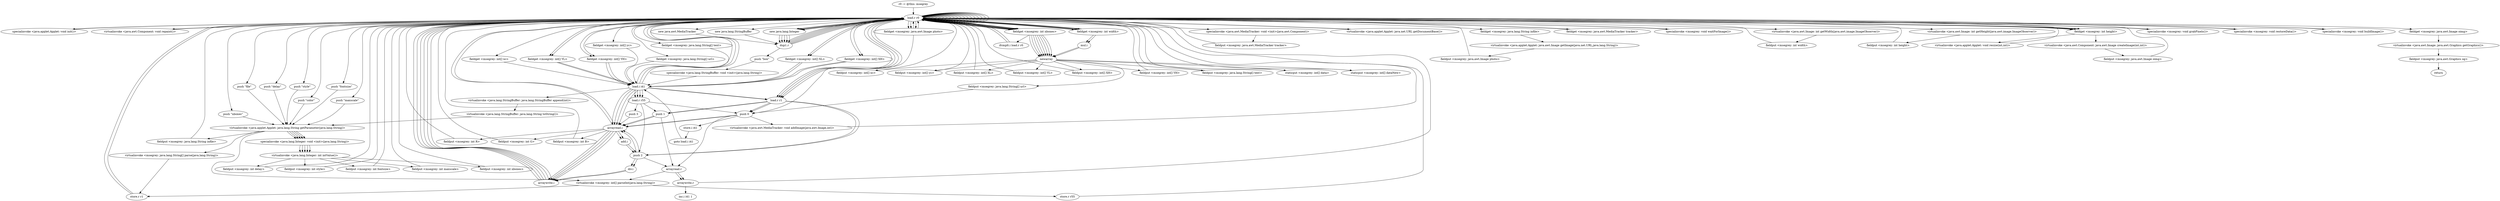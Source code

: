 digraph "" {
    "r0 := @this: msegrey"
    "load.r r0"
    "r0 := @this: msegrey"->"load.r r0";
    "specialinvoke <java.applet.Applet: void init()>"
    "load.r r0"->"specialinvoke <java.applet.Applet: void init()>";
    "specialinvoke <java.applet.Applet: void init()>"->"load.r r0";
    "virtualinvoke <java.awt.Component: void repaint()>"
    "load.r r0"->"virtualinvoke <java.awt.Component: void repaint()>";
    "virtualinvoke <java.awt.Component: void repaint()>"->"load.r r0";
    "load.r r0"->"load.r r0";
    "push \"file\""
    "load.r r0"->"push \"file\"";
    "virtualinvoke <java.applet.Applet: java.lang.String getParameter(java.lang.String)>"
    "push \"file\""->"virtualinvoke <java.applet.Applet: java.lang.String getParameter(java.lang.String)>";
    "fieldput <msegrey: java.lang.String infile>"
    "virtualinvoke <java.applet.Applet: java.lang.String getParameter(java.lang.String)>"->"fieldput <msegrey: java.lang.String infile>";
    "fieldput <msegrey: java.lang.String infile>"->"load.r r0";
    "new java.lang.Integer"
    "load.r r0"->"new java.lang.Integer";
    "dup1.r"
    "new java.lang.Integer"->"dup1.r";
    "dup1.r"->"load.r r0";
    "push \"delay\""
    "load.r r0"->"push \"delay\"";
    "push \"delay\""->"virtualinvoke <java.applet.Applet: java.lang.String getParameter(java.lang.String)>";
    "specialinvoke <java.lang.Integer: void <init>(java.lang.String)>"
    "virtualinvoke <java.applet.Applet: java.lang.String getParameter(java.lang.String)>"->"specialinvoke <java.lang.Integer: void <init>(java.lang.String)>";
    "virtualinvoke <java.lang.Integer: int intValue()>"
    "specialinvoke <java.lang.Integer: void <init>(java.lang.String)>"->"virtualinvoke <java.lang.Integer: int intValue()>";
    "fieldput <msegrey: int delay>"
    "virtualinvoke <java.lang.Integer: int intValue()>"->"fieldput <msegrey: int delay>";
    "fieldput <msegrey: int delay>"->"load.r r0";
    "load.r r0"->"new java.lang.Integer";
    "new java.lang.Integer"->"dup1.r";
    "dup1.r"->"load.r r0";
    "push \"style\""
    "load.r r0"->"push \"style\"";
    "push \"style\""->"virtualinvoke <java.applet.Applet: java.lang.String getParameter(java.lang.String)>";
    "virtualinvoke <java.applet.Applet: java.lang.String getParameter(java.lang.String)>"->"specialinvoke <java.lang.Integer: void <init>(java.lang.String)>";
    "specialinvoke <java.lang.Integer: void <init>(java.lang.String)>"->"virtualinvoke <java.lang.Integer: int intValue()>";
    "fieldput <msegrey: int style>"
    "virtualinvoke <java.lang.Integer: int intValue()>"->"fieldput <msegrey: int style>";
    "fieldput <msegrey: int style>"->"load.r r0";
    "load.r r0"->"load.r r0";
    "push \"color\""
    "load.r r0"->"push \"color\"";
    "push \"color\""->"virtualinvoke <java.applet.Applet: java.lang.String getParameter(java.lang.String)>";
    "virtualinvoke <msegrey: int[] parseInt(java.lang.String)>"
    "virtualinvoke <java.applet.Applet: java.lang.String getParameter(java.lang.String)>"->"virtualinvoke <msegrey: int[] parseInt(java.lang.String)>";
    "store.r r1"
    "virtualinvoke <msegrey: int[] parseInt(java.lang.String)>"->"store.r r1";
    "store.r r1"->"load.r r0";
    "load.r r1"
    "load.r r0"->"load.r r1";
    "push 0"
    "load.r r1"->"push 0";
    "arrayread.i"
    "push 0"->"arrayread.i";
    "fieldput <msegrey: int R>"
    "arrayread.i"->"fieldput <msegrey: int R>";
    "fieldput <msegrey: int R>"->"load.r r0";
    "load.r r0"->"load.r r1";
    "push 1"
    "load.r r1"->"push 1";
    "push 1"->"arrayread.i";
    "fieldput <msegrey: int G>"
    "arrayread.i"->"fieldput <msegrey: int G>";
    "fieldput <msegrey: int G>"->"load.r r0";
    "load.r r0"->"load.r r1";
    "push 2"
    "load.r r1"->"push 2";
    "push 2"->"arrayread.i";
    "fieldput <msegrey: int B>"
    "arrayread.i"->"fieldput <msegrey: int B>";
    "fieldput <msegrey: int B>"->"load.r r0";
    "load.r r0"->"new java.lang.Integer";
    "new java.lang.Integer"->"dup1.r";
    "dup1.r"->"load.r r0";
    "push \"fontsize\""
    "load.r r0"->"push \"fontsize\"";
    "push \"fontsize\""->"virtualinvoke <java.applet.Applet: java.lang.String getParameter(java.lang.String)>";
    "virtualinvoke <java.applet.Applet: java.lang.String getParameter(java.lang.String)>"->"specialinvoke <java.lang.Integer: void <init>(java.lang.String)>";
    "specialinvoke <java.lang.Integer: void <init>(java.lang.String)>"->"virtualinvoke <java.lang.Integer: int intValue()>";
    "fieldput <msegrey: int fontsize>"
    "virtualinvoke <java.lang.Integer: int intValue()>"->"fieldput <msegrey: int fontsize>";
    "fieldput <msegrey: int fontsize>"->"load.r r0";
    "load.r r0"->"new java.lang.Integer";
    "new java.lang.Integer"->"dup1.r";
    "dup1.r"->"load.r r0";
    "push \"maxscale\""
    "load.r r0"->"push \"maxscale\"";
    "push \"maxscale\""->"virtualinvoke <java.applet.Applet: java.lang.String getParameter(java.lang.String)>";
    "virtualinvoke <java.applet.Applet: java.lang.String getParameter(java.lang.String)>"->"specialinvoke <java.lang.Integer: void <init>(java.lang.String)>";
    "specialinvoke <java.lang.Integer: void <init>(java.lang.String)>"->"virtualinvoke <java.lang.Integer: int intValue()>";
    "fieldput <msegrey: int maxscale>"
    "virtualinvoke <java.lang.Integer: int intValue()>"->"fieldput <msegrey: int maxscale>";
    "fieldput <msegrey: int maxscale>"->"load.r r0";
    "load.r r0"->"new java.lang.Integer";
    "new java.lang.Integer"->"dup1.r";
    "dup1.r"->"load.r r0";
    "push \"nboxes\""
    "load.r r0"->"push \"nboxes\"";
    "push \"nboxes\""->"virtualinvoke <java.applet.Applet: java.lang.String getParameter(java.lang.String)>";
    "virtualinvoke <java.applet.Applet: java.lang.String getParameter(java.lang.String)>"->"specialinvoke <java.lang.Integer: void <init>(java.lang.String)>";
    "specialinvoke <java.lang.Integer: void <init>(java.lang.String)>"->"virtualinvoke <java.lang.Integer: int intValue()>";
    "fieldput <msegrey: int nboxes>"
    "virtualinvoke <java.lang.Integer: int intValue()>"->"fieldput <msegrey: int nboxes>";
    "fieldput <msegrey: int nboxes>"->"load.r r0";
    "load.r r0"->"load.r r0";
    "fieldget <msegrey: int nboxes>"
    "load.r r0"->"fieldget <msegrey: int nboxes>";
    "newarray"
    "fieldget <msegrey: int nboxes>"->"newarray";
    "fieldput <msegrey: int[] xc>"
    "newarray"->"fieldput <msegrey: int[] xc>";
    "fieldput <msegrey: int[] xc>"->"load.r r0";
    "load.r r0"->"load.r r0";
    "load.r r0"->"fieldget <msegrey: int nboxes>";
    "fieldget <msegrey: int nboxes>"->"newarray";
    "fieldput <msegrey: int[] yc>"
    "newarray"->"fieldput <msegrey: int[] yc>";
    "fieldput <msegrey: int[] yc>"->"load.r r0";
    "load.r r0"->"load.r r0";
    "load.r r0"->"fieldget <msegrey: int nboxes>";
    "fieldget <msegrey: int nboxes>"->"newarray";
    "fieldput <msegrey: int[] XL>"
    "newarray"->"fieldput <msegrey: int[] XL>";
    "fieldput <msegrey: int[] XL>"->"load.r r0";
    "load.r r0"->"load.r r0";
    "load.r r0"->"fieldget <msegrey: int nboxes>";
    "fieldget <msegrey: int nboxes>"->"newarray";
    "fieldput <msegrey: int[] YL>"
    "newarray"->"fieldput <msegrey: int[] YL>";
    "fieldput <msegrey: int[] YL>"->"load.r r0";
    "load.r r0"->"load.r r0";
    "load.r r0"->"fieldget <msegrey: int nboxes>";
    "fieldget <msegrey: int nboxes>"->"newarray";
    "fieldput <msegrey: int[] XH>"
    "newarray"->"fieldput <msegrey: int[] XH>";
    "fieldput <msegrey: int[] XH>"->"load.r r0";
    "load.r r0"->"load.r r0";
    "load.r r0"->"fieldget <msegrey: int nboxes>";
    "fieldget <msegrey: int nboxes>"->"newarray";
    "fieldput <msegrey: int[] YH>"
    "newarray"->"fieldput <msegrey: int[] YH>";
    "fieldput <msegrey: int[] YH>"->"load.r r0";
    "load.r r0"->"load.r r0";
    "load.r r0"->"fieldget <msegrey: int nboxes>";
    "fieldget <msegrey: int nboxes>"->"newarray";
    "fieldput <msegrey: java.lang.String[] text>"
    "newarray"->"fieldput <msegrey: java.lang.String[] text>";
    "fieldput <msegrey: java.lang.String[] text>"->"load.r r0";
    "load.r r0"->"load.r r0";
    "load.r r0"->"fieldget <msegrey: int nboxes>";
    "fieldget <msegrey: int nboxes>"->"newarray";
    "fieldput <msegrey: java.lang.String[] url>"
    "newarray"->"fieldput <msegrey: java.lang.String[] url>";
    "fieldput <msegrey: java.lang.String[] url>"->"push 0";
    "store.i i41"
    "push 0"->"store.i i41";
    "goto load.i i41"
    "store.i i41"->"goto load.i i41";
    "load.i i41"
    "goto load.i i41"->"load.i i41";
    "load.i i41"->"load.r r0";
    "load.r r0"->"fieldget <msegrey: int nboxes>";
    "ifcmplt.i load.r r0"
    "fieldget <msegrey: int nboxes>"->"ifcmplt.i load.r r0";
    "ifcmplt.i load.r r0"->"load.r r0";
    "new java.awt.MediaTracker"
    "load.r r0"->"new java.awt.MediaTracker";
    "new java.awt.MediaTracker"->"dup1.r";
    "dup1.r"->"load.r r0";
    "specialinvoke <java.awt.MediaTracker: void <init>(java.awt.Component)>"
    "load.r r0"->"specialinvoke <java.awt.MediaTracker: void <init>(java.awt.Component)>";
    "fieldput <msegrey: java.awt.MediaTracker tracker>"
    "specialinvoke <java.awt.MediaTracker: void <init>(java.awt.Component)>"->"fieldput <msegrey: java.awt.MediaTracker tracker>";
    "fieldput <msegrey: java.awt.MediaTracker tracker>"->"load.r r0";
    "load.r r0"->"load.r r0";
    "load.r r0"->"load.r r0";
    "virtualinvoke <java.applet.Applet: java.net.URL getDocumentBase()>"
    "load.r r0"->"virtualinvoke <java.applet.Applet: java.net.URL getDocumentBase()>";
    "virtualinvoke <java.applet.Applet: java.net.URL getDocumentBase()>"->"load.r r0";
    "fieldget <msegrey: java.lang.String infile>"
    "load.r r0"->"fieldget <msegrey: java.lang.String infile>";
    "virtualinvoke <java.applet.Applet: java.awt.Image getImage(java.net.URL,java.lang.String)>"
    "fieldget <msegrey: java.lang.String infile>"->"virtualinvoke <java.applet.Applet: java.awt.Image getImage(java.net.URL,java.lang.String)>";
    "fieldput <msegrey: java.awt.Image photo>"
    "virtualinvoke <java.applet.Applet: java.awt.Image getImage(java.net.URL,java.lang.String)>"->"fieldput <msegrey: java.awt.Image photo>";
    "fieldput <msegrey: java.awt.Image photo>"->"load.r r0";
    "fieldget <msegrey: java.awt.MediaTracker tracker>"
    "load.r r0"->"fieldget <msegrey: java.awt.MediaTracker tracker>";
    "fieldget <msegrey: java.awt.MediaTracker tracker>"->"load.r r0";
    "fieldget <msegrey: java.awt.Image photo>"
    "load.r r0"->"fieldget <msegrey: java.awt.Image photo>";
    "fieldget <msegrey: java.awt.Image photo>"->"push 0";
    "virtualinvoke <java.awt.MediaTracker: void addImage(java.awt.Image,int)>"
    "push 0"->"virtualinvoke <java.awt.MediaTracker: void addImage(java.awt.Image,int)>";
    "virtualinvoke <java.awt.MediaTracker: void addImage(java.awt.Image,int)>"->"load.r r0";
    "specialinvoke <msegrey: void waitForImage()>"
    "load.r r0"->"specialinvoke <msegrey: void waitForImage()>";
    "specialinvoke <msegrey: void waitForImage()>"->"load.r r0";
    "load.r r0"->"load.r r0";
    "load.r r0"->"fieldget <msegrey: java.awt.Image photo>";
    "fieldget <msegrey: java.awt.Image photo>"->"load.r r0";
    "virtualinvoke <java.awt.Image: int getWidth(java.awt.image.ImageObserver)>"
    "load.r r0"->"virtualinvoke <java.awt.Image: int getWidth(java.awt.image.ImageObserver)>";
    "fieldput <msegrey: int width>"
    "virtualinvoke <java.awt.Image: int getWidth(java.awt.image.ImageObserver)>"->"fieldput <msegrey: int width>";
    "fieldput <msegrey: int width>"->"load.r r0";
    "load.r r0"->"load.r r0";
    "load.r r0"->"fieldget <msegrey: java.awt.Image photo>";
    "fieldget <msegrey: java.awt.Image photo>"->"load.r r0";
    "virtualinvoke <java.awt.Image: int getHeight(java.awt.image.ImageObserver)>"
    "load.r r0"->"virtualinvoke <java.awt.Image: int getHeight(java.awt.image.ImageObserver)>";
    "fieldput <msegrey: int height>"
    "virtualinvoke <java.awt.Image: int getHeight(java.awt.image.ImageObserver)>"->"fieldput <msegrey: int height>";
    "fieldput <msegrey: int height>"->"load.r r0";
    "load.r r0"->"load.r r0";
    "fieldget <msegrey: int width>"
    "load.r r0"->"fieldget <msegrey: int width>";
    "fieldget <msegrey: int width>"->"load.r r0";
    "fieldget <msegrey: int height>"
    "load.r r0"->"fieldget <msegrey: int height>";
    "virtualinvoke <java.applet.Applet: void resize(int,int)>"
    "fieldget <msegrey: int height>"->"virtualinvoke <java.applet.Applet: void resize(int,int)>";
    "virtualinvoke <java.applet.Applet: void resize(int,int)>"->"load.r r0";
    "load.r r0"->"fieldget <msegrey: int height>";
    "fieldget <msegrey: int height>"->"load.r r0";
    "load.r r0"->"fieldget <msegrey: int width>";
    "mul.i"
    "fieldget <msegrey: int width>"->"mul.i";
    "mul.i"->"newarray";
    "staticput <msegrey: int[] data>"
    "newarray"->"staticput <msegrey: int[] data>";
    "staticput <msegrey: int[] data>"->"load.r r0";
    "load.r r0"->"fieldget <msegrey: int height>";
    "fieldget <msegrey: int height>"->"load.r r0";
    "load.r r0"->"fieldget <msegrey: int width>";
    "fieldget <msegrey: int width>"->"mul.i";
    "mul.i"->"newarray";
    "staticput <msegrey: int[] dataNew>"
    "newarray"->"staticput <msegrey: int[] dataNew>";
    "staticput <msegrey: int[] dataNew>"->"load.r r0";
    "specialinvoke <msegrey: void grabPixels()>"
    "load.r r0"->"specialinvoke <msegrey: void grabPixels()>";
    "specialinvoke <msegrey: void grabPixels()>"->"load.r r0";
    "specialinvoke <msegrey: void restoreData()>"
    "load.r r0"->"specialinvoke <msegrey: void restoreData()>";
    "specialinvoke <msegrey: void restoreData()>"->"load.r r0";
    "specialinvoke <msegrey: void buildImage()>"
    "load.r r0"->"specialinvoke <msegrey: void buildImage()>";
    "specialinvoke <msegrey: void buildImage()>"->"load.r r0";
    "load.r r0"->"load.r r0";
    "load.r r0"->"load.r r0";
    "load.r r0"->"fieldget <msegrey: int width>";
    "fieldget <msegrey: int width>"->"load.r r0";
    "load.r r0"->"fieldget <msegrey: int height>";
    "virtualinvoke <java.awt.Component: java.awt.Image createImage(int,int)>"
    "fieldget <msegrey: int height>"->"virtualinvoke <java.awt.Component: java.awt.Image createImage(int,int)>";
    "fieldput <msegrey: java.awt.Image oimg>"
    "virtualinvoke <java.awt.Component: java.awt.Image createImage(int,int)>"->"fieldput <msegrey: java.awt.Image oimg>";
    "fieldput <msegrey: java.awt.Image oimg>"->"load.r r0";
    "load.r r0"->"load.r r0";
    "fieldget <msegrey: java.awt.Image oimg>"
    "load.r r0"->"fieldget <msegrey: java.awt.Image oimg>";
    "virtualinvoke <java.awt.Image: java.awt.Graphics getGraphics()>"
    "fieldget <msegrey: java.awt.Image oimg>"->"virtualinvoke <java.awt.Image: java.awt.Graphics getGraphics()>";
    "fieldput <msegrey: java.awt.Graphics og>"
    "virtualinvoke <java.awt.Image: java.awt.Graphics getGraphics()>"->"fieldput <msegrey: java.awt.Graphics og>";
    "return"
    "fieldput <msegrey: java.awt.Graphics og>"->"return";
    "ifcmplt.i load.r r0"->"load.r r0";
    "load.r r0"->"load.r r0";
    "new java.lang.StringBuffer"
    "load.r r0"->"new java.lang.StringBuffer";
    "new java.lang.StringBuffer"->"dup1.r";
    "push \"box\""
    "dup1.r"->"push \"box\"";
    "specialinvoke <java.lang.StringBuffer: void <init>(java.lang.String)>"
    "push \"box\""->"specialinvoke <java.lang.StringBuffer: void <init>(java.lang.String)>";
    "specialinvoke <java.lang.StringBuffer: void <init>(java.lang.String)>"->"load.i i41";
    "virtualinvoke <java.lang.StringBuffer: java.lang.StringBuffer append(int)>"
    "load.i i41"->"virtualinvoke <java.lang.StringBuffer: java.lang.StringBuffer append(int)>";
    "virtualinvoke <java.lang.StringBuffer: java.lang.String toString()>"
    "virtualinvoke <java.lang.StringBuffer: java.lang.StringBuffer append(int)>"->"virtualinvoke <java.lang.StringBuffer: java.lang.String toString()>";
    "virtualinvoke <java.lang.StringBuffer: java.lang.String toString()>"->"virtualinvoke <java.applet.Applet: java.lang.String getParameter(java.lang.String)>";
    "virtualinvoke <msegrey: java.lang.String[] parse(java.lang.String)>"
    "virtualinvoke <java.applet.Applet: java.lang.String getParameter(java.lang.String)>"->"virtualinvoke <msegrey: java.lang.String[] parse(java.lang.String)>";
    "virtualinvoke <msegrey: java.lang.String[] parse(java.lang.String)>"->"store.r r1";
    "store.r r1"->"load.r r0";
    "load.r r0"->"load.r r1";
    "load.r r1"->"push 0";
    "arrayread.r"
    "push 0"->"arrayread.r";
    "arrayread.r"->"virtualinvoke <msegrey: int[] parseInt(java.lang.String)>";
    "store.r r55"
    "virtualinvoke <msegrey: int[] parseInt(java.lang.String)>"->"store.r r55";
    "store.r r55"->"load.r r0";
    "fieldget <msegrey: int[] XL>"
    "load.r r0"->"fieldget <msegrey: int[] XL>";
    "fieldget <msegrey: int[] XL>"->"load.i i41";
    "load.r r55"
    "load.i i41"->"load.r r55";
    "load.r r55"->"push 0";
    "push 0"->"arrayread.i";
    "arraywrite.i"
    "arrayread.i"->"arraywrite.i";
    "arraywrite.i"->"load.r r0";
    "fieldget <msegrey: int[] XH>"
    "load.r r0"->"fieldget <msegrey: int[] XH>";
    "fieldget <msegrey: int[] XH>"->"load.i i41";
    "load.i i41"->"load.r r55";
    "load.r r55"->"push 1";
    "push 1"->"arrayread.i";
    "arrayread.i"->"arraywrite.i";
    "arraywrite.i"->"load.r r0";
    "fieldget <msegrey: int[] xc>"
    "load.r r0"->"fieldget <msegrey: int[] xc>";
    "fieldget <msegrey: int[] xc>"->"load.i i41";
    "load.i i41"->"load.r r0";
    "load.r r0"->"fieldget <msegrey: int[] XL>";
    "fieldget <msegrey: int[] XL>"->"load.i i41";
    "load.i i41"->"arrayread.i";
    "arrayread.i"->"load.r r0";
    "load.r r0"->"fieldget <msegrey: int[] XH>";
    "fieldget <msegrey: int[] XH>"->"load.i i41";
    "load.i i41"->"arrayread.i";
    "add.i"
    "arrayread.i"->"add.i";
    "add.i"->"push 2";
    "div.i"
    "push 2"->"div.i";
    "div.i"->"arraywrite.i";
    "arraywrite.i"->"load.r r0";
    "fieldget <msegrey: int[] YL>"
    "load.r r0"->"fieldget <msegrey: int[] YL>";
    "fieldget <msegrey: int[] YL>"->"load.i i41";
    "load.i i41"->"load.r r55";
    "load.r r55"->"push 2";
    "push 2"->"arrayread.i";
    "arrayread.i"->"arraywrite.i";
    "arraywrite.i"->"load.r r0";
    "fieldget <msegrey: int[] YH>"
    "load.r r0"->"fieldget <msegrey: int[] YH>";
    "fieldget <msegrey: int[] YH>"->"load.i i41";
    "load.i i41"->"load.r r55";
    "push 3"
    "load.r r55"->"push 3";
    "push 3"->"arrayread.i";
    "arrayread.i"->"arraywrite.i";
    "arraywrite.i"->"load.r r0";
    "fieldget <msegrey: int[] yc>"
    "load.r r0"->"fieldget <msegrey: int[] yc>";
    "fieldget <msegrey: int[] yc>"->"load.i i41";
    "load.i i41"->"load.r r0";
    "load.r r0"->"fieldget <msegrey: int[] YL>";
    "fieldget <msegrey: int[] YL>"->"load.i i41";
    "load.i i41"->"arrayread.i";
    "arrayread.i"->"load.r r0";
    "load.r r0"->"fieldget <msegrey: int[] YH>";
    "fieldget <msegrey: int[] YH>"->"load.i i41";
    "load.i i41"->"arrayread.i";
    "arrayread.i"->"add.i";
    "add.i"->"push 2";
    "push 2"->"div.i";
    "div.i"->"arraywrite.i";
    "arraywrite.i"->"load.r r0";
    "fieldget <msegrey: java.lang.String[] url>"
    "load.r r0"->"fieldget <msegrey: java.lang.String[] url>";
    "fieldget <msegrey: java.lang.String[] url>"->"load.i i41";
    "load.i i41"->"load.r r1";
    "load.r r1"->"push 1";
    "push 1"->"arrayread.r";
    "arraywrite.r"
    "arrayread.r"->"arraywrite.r";
    "arraywrite.r"->"load.r r0";
    "fieldget <msegrey: java.lang.String[] text>"
    "load.r r0"->"fieldget <msegrey: java.lang.String[] text>";
    "fieldget <msegrey: java.lang.String[] text>"->"load.i i41";
    "load.i i41"->"load.r r1";
    "load.r r1"->"push 2";
    "push 2"->"arrayread.r";
    "arrayread.r"->"arraywrite.r";
    "inc.i i41 1"
    "arraywrite.r"->"inc.i i41 1";
}
